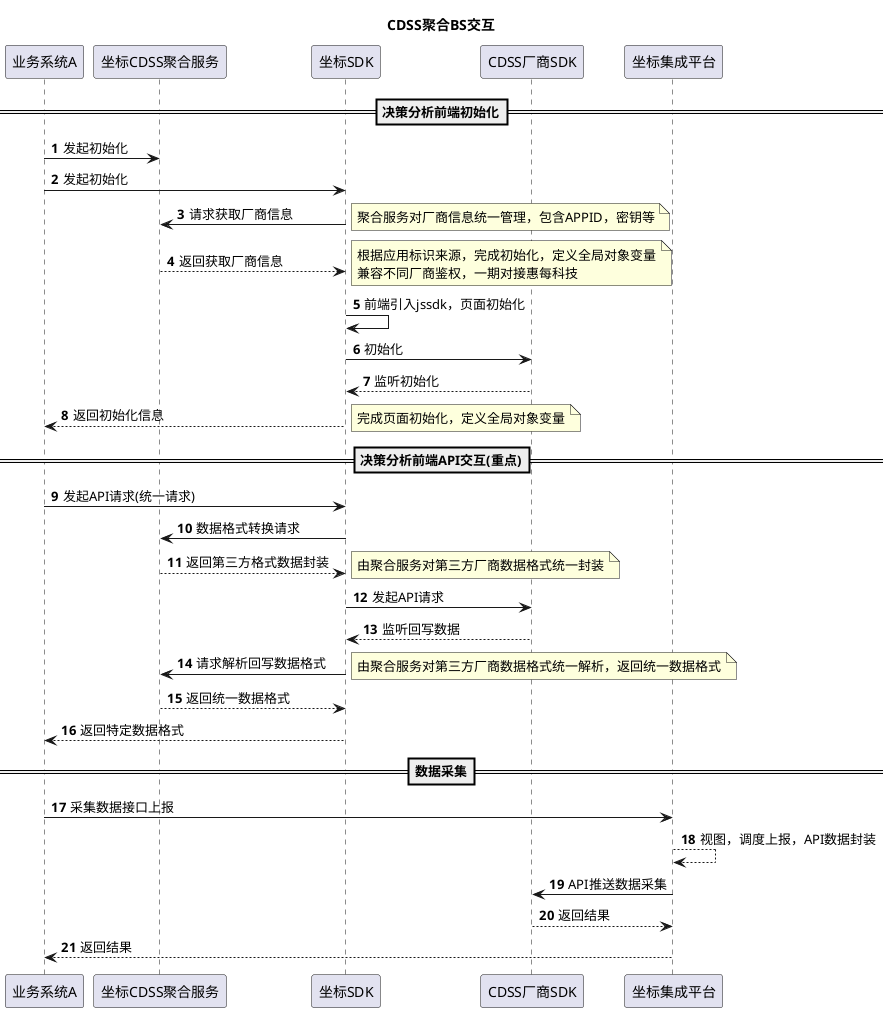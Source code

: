 @startuml
'https://plantuml.com/sequence-diagram
title CDSS聚合BS交互
autonumber

==决策分析前端初始化==
业务系统A -> 坐标CDSS聚合服务: 发起初始化
业务系统A -> 坐标SDK: 发起初始化
坐标SDK -> 坐标CDSS聚合服务: 请求获取厂商信息
note right
聚合服务对厂商信息统一管理，包含APPID，密钥等
end note
坐标SDK <-- 坐标CDSS聚合服务: 返回获取厂商信息
note right
根据应用标识来源，完成初始化，定义全局对象变量
兼容不同厂商鉴权，一期对接惠每科技
end note
坐标SDK -> 坐标SDK:前端引入jssdk，页面初始化
坐标SDK -> CDSS厂商SDK:初始化
坐标SDK <-- CDSS厂商SDK:监听初始化
业务系统A <-- 坐标SDK:返回初始化信息
note right
完成页面初始化，定义全局对象变量
end note


==决策分析前端API交互(重点)==
业务系统A ->坐标SDK: 发起API请求(统一请求)
坐标SDK ->坐标CDSS聚合服务: 数据格式转换请求
坐标CDSS聚合服务 -->坐标SDK: 返回第三方格式数据封装
note right
由聚合服务对第三方厂商数据格式统一封装
end note
坐标SDK ->CDSS厂商SDK: 发起API请求
坐标SDK <--CDSS厂商SDK: 监听回写数据
坐标CDSS聚合服务 <- 坐标SDK:请求解析回写数据格式
note right
由聚合服务对第三方厂商数据格式统一解析，返回统一数据格式
end note
坐标CDSS聚合服务 --> 坐标SDK:返回统一数据格式
业务系统A <-- 坐标SDK:返回特定数据格式


==数据采集==
业务系统A ->坐标集成平台:采集数据接口上报
坐标集成平台 --> 坐标集成平台:视图，调度上报，API数据封装
坐标集成平台 ->CDSS厂商SDK: API推送数据采集
坐标集成平台 <--CDSS厂商SDK:返回结果
业务系统A <--坐标集成平台:返回结果
@enduml